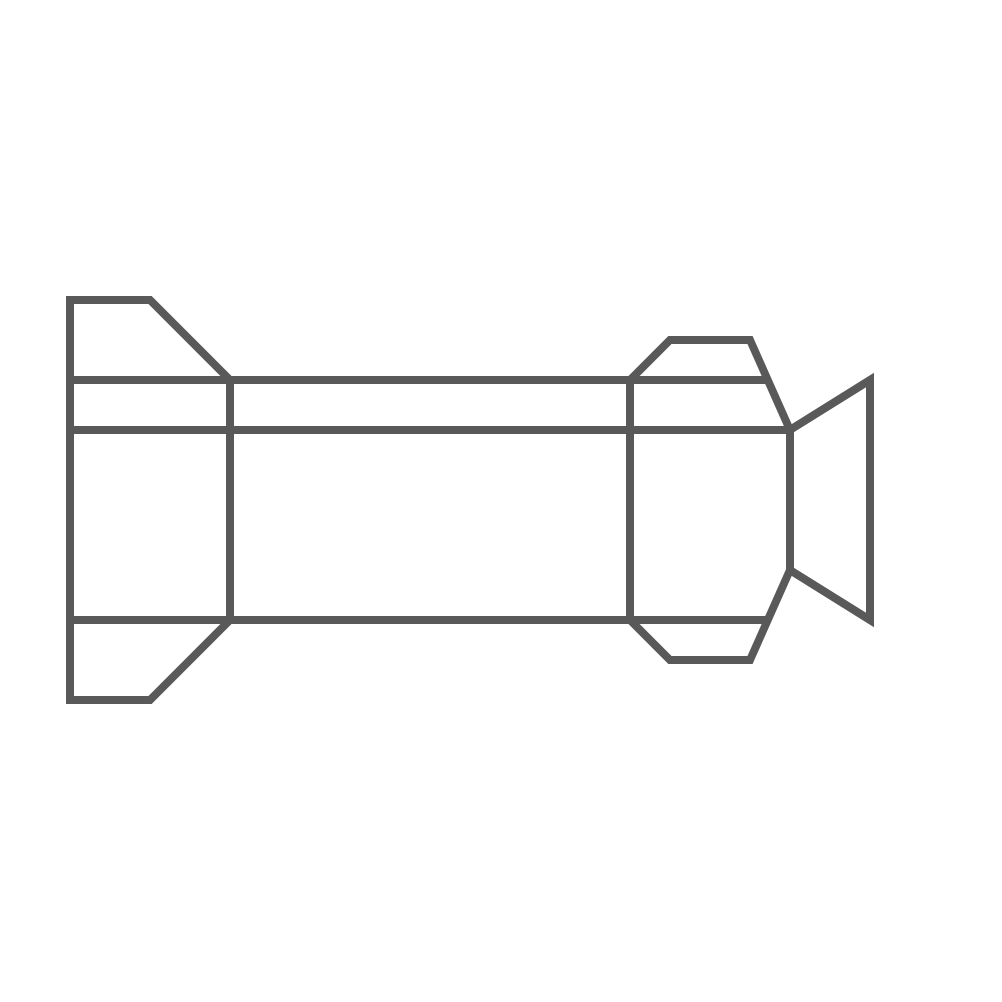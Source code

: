 <mxfile version="24.5.3" type="device">
  <diagram name="Page-1" id="ZcRAXSWJTWcisyccbfvs">
    <mxGraphModel dx="899" dy="153" grid="1" gridSize="5" guides="1" tooltips="1" connect="1" arrows="1" fold="1" page="0" pageScale="1" pageWidth="827" pageHeight="1169" math="0" shadow="0">
      <root>
        <mxCell id="0" />
        <mxCell id="1" parent="0" />
        <mxCell id="d59_AvBsbAl0vUfltekq-19" value="" style="rounded=0;whiteSpace=wrap;html=1;strokeColor=none;fillColor=none;" vertex="1" parent="1">
          <mxGeometry x="85" y="410" width="500" height="500" as="geometry" />
        </mxCell>
        <mxCell id="aZooovynMMBxmRVDPCQJ-3" value="" style="endArrow=none;html=1;rounded=0;strokeWidth=4;strokeColor=#595959;" parent="1" edge="1">
          <mxGeometry width="50" height="50" relative="1" as="geometry">
            <mxPoint x="520" y="660" as="sourcePoint" />
            <mxPoint x="520" y="660" as="targetPoint" />
            <Array as="points">
              <mxPoint x="520" y="720" />
              <mxPoint x="480" y="695" />
              <mxPoint x="460" y="740" />
              <mxPoint x="420" y="740" />
              <mxPoint x="400" y="720" />
              <mxPoint x="200" y="720" />
              <mxPoint x="160" y="760" />
              <mxPoint x="120" y="760" />
              <mxPoint x="120" y="560" />
              <mxPoint x="160" y="560" />
              <mxPoint x="200" y="600" />
              <mxPoint x="400" y="600" />
              <mxPoint x="420" y="580" />
              <mxPoint x="460" y="580" />
              <mxPoint x="480" y="625" />
              <mxPoint x="520" y="600" />
            </Array>
          </mxGeometry>
        </mxCell>
        <mxCell id="aZooovynMMBxmRVDPCQJ-6" value="" style="endArrow=none;html=1;rounded=0;strokeWidth=4;strokeColor=#595959;" parent="1" edge="1">
          <mxGeometry width="50" height="50" relative="1" as="geometry">
            <mxPoint x="200" y="720" as="sourcePoint" />
            <mxPoint x="200" y="600" as="targetPoint" />
          </mxGeometry>
        </mxCell>
        <mxCell id="aZooovynMMBxmRVDPCQJ-8" value="" style="endArrow=none;html=1;rounded=0;strokeWidth=4;strokeColor=#595959;" parent="1" edge="1">
          <mxGeometry width="50" height="50" relative="1" as="geometry">
            <mxPoint x="400" y="720" as="sourcePoint" />
            <mxPoint x="400" y="600" as="targetPoint" />
          </mxGeometry>
        </mxCell>
        <mxCell id="aZooovynMMBxmRVDPCQJ-10" value="" style="endArrow=none;html=1;rounded=0;strokeWidth=4;strokeColor=#595959;" parent="1" edge="1">
          <mxGeometry width="50" height="50" relative="1" as="geometry">
            <mxPoint x="480" y="695" as="sourcePoint" />
            <mxPoint x="480" y="625" as="targetPoint" />
          </mxGeometry>
        </mxCell>
        <mxCell id="aZooovynMMBxmRVDPCQJ-25" value="" style="endArrow=none;html=1;rounded=0;strokeWidth=4;strokeColor=#595959;" parent="1" edge="1">
          <mxGeometry width="50" height="50" relative="1" as="geometry">
            <mxPoint x="120" y="625" as="sourcePoint" />
            <mxPoint x="480" y="625" as="targetPoint" />
          </mxGeometry>
        </mxCell>
        <mxCell id="46c094-UPDHcIbxBlmO9-2" value="" style="endArrow=none;html=1;rounded=0;strokeWidth=4;strokeColor=#595959;" parent="1" edge="1">
          <mxGeometry width="50" height="50" relative="1" as="geometry">
            <mxPoint x="120" y="600" as="sourcePoint" />
            <mxPoint x="470" y="600" as="targetPoint" />
          </mxGeometry>
        </mxCell>
        <mxCell id="46c094-UPDHcIbxBlmO9-3" value="" style="endArrow=none;html=1;rounded=0;strokeWidth=4;strokeColor=#595959;" parent="1" edge="1">
          <mxGeometry width="50" height="50" relative="1" as="geometry">
            <mxPoint x="119" y="720" as="sourcePoint" />
            <mxPoint x="470" y="720" as="targetPoint" />
          </mxGeometry>
        </mxCell>
      </root>
    </mxGraphModel>
  </diagram>
</mxfile>

